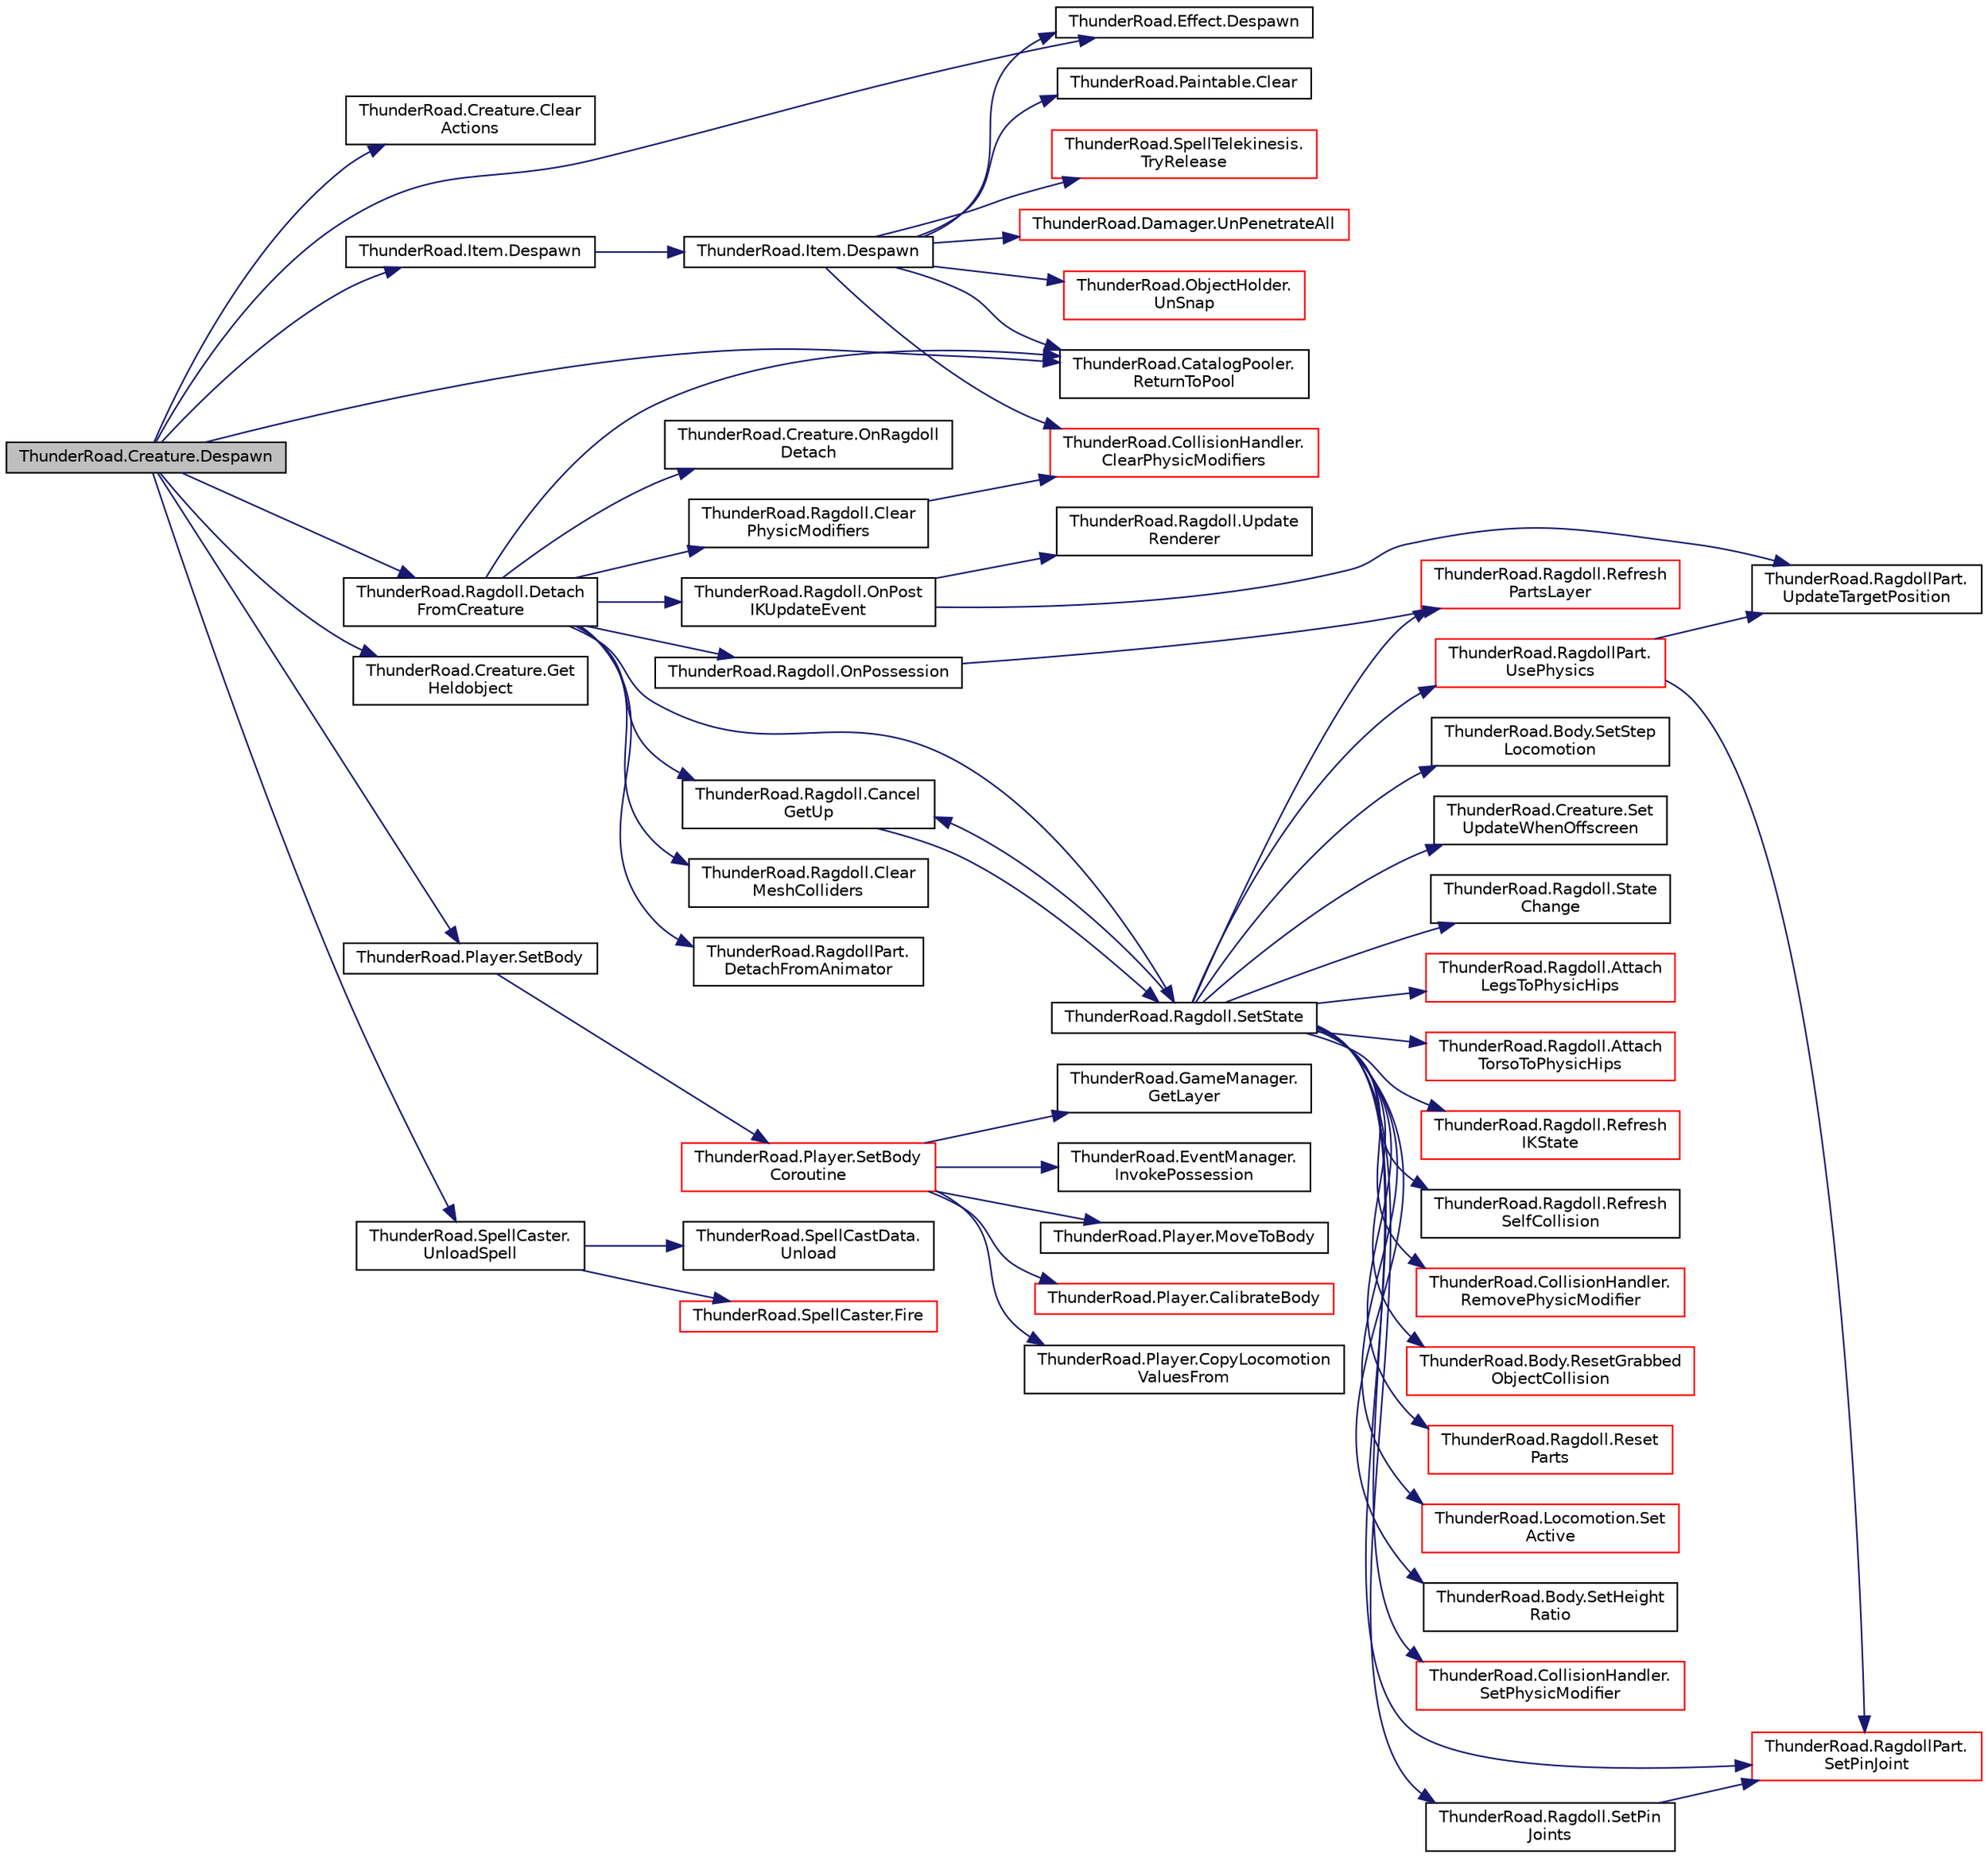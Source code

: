 digraph "ThunderRoad.Creature.Despawn"
{
 // LATEX_PDF_SIZE
  edge [fontname="Helvetica",fontsize="10",labelfontname="Helvetica",labelfontsize="10"];
  node [fontname="Helvetica",fontsize="10",shape=record];
  rankdir="LR";
  Node1 [label="ThunderRoad.Creature.Despawn",height=0.2,width=0.4,color="black", fillcolor="grey75", style="filled", fontcolor="black",tooltip="Despawns this instance."];
  Node1 -> Node2 [color="midnightblue",fontsize="10",style="solid",fontname="Helvetica"];
  Node2 [label="ThunderRoad.Creature.Clear\lActions",height=0.2,width=0.4,color="black", fillcolor="white", style="filled",URL="$class_thunder_road_1_1_creature.html#ac74e26ed2f6e7c4480d62365e5b48c47",tooltip="Clears the actions."];
  Node1 -> Node3 [color="midnightblue",fontsize="10",style="solid",fontname="Helvetica"];
  Node3 [label="ThunderRoad.Effect.Despawn",height=0.2,width=0.4,color="black", fillcolor="white", style="filled",URL="$class_thunder_road_1_1_effect.html#ac6e493020ac6c4135aeae266f8004594",tooltip="Despawns this instance."];
  Node1 -> Node4 [color="midnightblue",fontsize="10",style="solid",fontname="Helvetica"];
  Node4 [label="ThunderRoad.Item.Despawn",height=0.2,width=0.4,color="black", fillcolor="white", style="filled",URL="$class_thunder_road_1_1_item.html#a6bc9fe525c3098357fb3064477cd5d25",tooltip="Despawns the specified delay."];
  Node4 -> Node5 [color="midnightblue",fontsize="10",style="solid",fontname="Helvetica"];
  Node5 [label="ThunderRoad.Item.Despawn",height=0.2,width=0.4,color="black", fillcolor="white", style="filled",URL="$class_thunder_road_1_1_item.html#a6abf7a0bc00f7af7637d9e998bc6b64e",tooltip="Despawns this instance."];
  Node5 -> Node6 [color="midnightblue",fontsize="10",style="solid",fontname="Helvetica"];
  Node6 [label="ThunderRoad.Paintable.Clear",height=0.2,width=0.4,color="black", fillcolor="white", style="filled",URL="$class_thunder_road_1_1_paintable.html#ac8d5a04bf9e92485c895110b2d15a317",tooltip="Clears this instance."];
  Node5 -> Node7 [color="midnightblue",fontsize="10",style="solid",fontname="Helvetica"];
  Node7 [label="ThunderRoad.CollisionHandler.\lClearPhysicModifiers",height=0.2,width=0.4,color="red", fillcolor="white", style="filled",URL="$class_thunder_road_1_1_collision_handler.html#aad7c842f675bc850a9fab4be9bc42aae",tooltip="Clears the physic modifiers."];
  Node5 -> Node3 [color="midnightblue",fontsize="10",style="solid",fontname="Helvetica"];
  Node5 -> Node9 [color="midnightblue",fontsize="10",style="solid",fontname="Helvetica"];
  Node9 [label="ThunderRoad.CatalogPooler.\lReturnToPool",height=0.2,width=0.4,color="black", fillcolor="white", style="filled",URL="$class_thunder_road_1_1_catalog_pooler.html#abd332139fb6f6805b5e1f900ebb2b050",tooltip="Returns to pool."];
  Node5 -> Node10 [color="midnightblue",fontsize="10",style="solid",fontname="Helvetica"];
  Node10 [label="ThunderRoad.SpellTelekinesis.\lTryRelease",height=0.2,width=0.4,color="red", fillcolor="white", style="filled",URL="$class_thunder_road_1_1_spell_telekinesis.html#a7bdbcedcad4520550081bbe13f9d3105",tooltip="Tries the release."];
  Node5 -> Node47 [color="midnightblue",fontsize="10",style="solid",fontname="Helvetica"];
  Node47 [label="ThunderRoad.Damager.UnPenetrateAll",height=0.2,width=0.4,color="red", fillcolor="white", style="filled",URL="$class_thunder_road_1_1_damager.html#a528d5f921eb60bf5695fe265e5223702",tooltip="Uns the penetrate all."];
  Node5 -> Node51 [color="midnightblue",fontsize="10",style="solid",fontname="Helvetica"];
  Node51 [label="ThunderRoad.ObjectHolder.\lUnSnap",height=0.2,width=0.4,color="red", fillcolor="white", style="filled",URL="$class_thunder_road_1_1_object_holder.html#aba8506d2ba878d1dee5e17d7c9738a41",tooltip="Uns the snap."];
  Node1 -> Node53 [color="midnightblue",fontsize="10",style="solid",fontname="Helvetica"];
  Node53 [label="ThunderRoad.Ragdoll.Detach\lFromCreature",height=0.2,width=0.4,color="black", fillcolor="white", style="filled",URL="$class_thunder_road_1_1_ragdoll.html#a2e2236043f74c1e5aa4ce31deb5514c0",tooltip="Detaches from creature."];
  Node53 -> Node54 [color="midnightblue",fontsize="10",style="solid",fontname="Helvetica"];
  Node54 [label="ThunderRoad.Ragdoll.Cancel\lGetUp",height=0.2,width=0.4,color="black", fillcolor="white", style="filled",URL="$class_thunder_road_1_1_ragdoll.html#a610ecf254c36c8406ec58cdb10c2d186",tooltip="Cancels the get up."];
  Node54 -> Node55 [color="midnightblue",fontsize="10",style="solid",fontname="Helvetica"];
  Node55 [label="ThunderRoad.Ragdoll.SetState",height=0.2,width=0.4,color="black", fillcolor="white", style="filled",URL="$class_thunder_road_1_1_ragdoll.html#abaf0aa19c9d52673dab97571d5c8a6bb",tooltip="Sets the state."];
  Node55 -> Node56 [color="midnightblue",fontsize="10",style="solid",fontname="Helvetica"];
  Node56 [label="ThunderRoad.Ragdoll.Attach\lLegsToPhysicHips",height=0.2,width=0.4,color="red", fillcolor="white", style="filled",URL="$class_thunder_road_1_1_ragdoll.html#aae485214f61f6621115b297768be6cb0",tooltip="Attaches the legs to physic hips."];
  Node55 -> Node58 [color="midnightblue",fontsize="10",style="solid",fontname="Helvetica"];
  Node58 [label="ThunderRoad.Ragdoll.Attach\lTorsoToPhysicHips",height=0.2,width=0.4,color="red", fillcolor="white", style="filled",URL="$class_thunder_road_1_1_ragdoll.html#ae5d17dc6143f0c66d2fc2927a9f0c7c2",tooltip="Attaches the torso to physic hips."];
  Node55 -> Node54 [color="midnightblue",fontsize="10",style="solid",fontname="Helvetica"];
  Node55 -> Node59 [color="midnightblue",fontsize="10",style="solid",fontname="Helvetica"];
  Node59 [label="ThunderRoad.Ragdoll.Refresh\lIKState",height=0.2,width=0.4,color="red", fillcolor="white", style="filled",URL="$class_thunder_road_1_1_ragdoll.html#a4a2919a73a4b441770329465e888fefa",tooltip="Refreshes the state of the ik."];
  Node55 -> Node61 [color="midnightblue",fontsize="10",style="solid",fontname="Helvetica"];
  Node61 [label="ThunderRoad.Ragdoll.Refresh\lPartsLayer",height=0.2,width=0.4,color="red", fillcolor="white", style="filled",URL="$class_thunder_road_1_1_ragdoll.html#a719a7e98fd6b50c533792238826b5fa8",tooltip="Refreshes the parts layer."];
  Node55 -> Node63 [color="midnightblue",fontsize="10",style="solid",fontname="Helvetica"];
  Node63 [label="ThunderRoad.Ragdoll.Refresh\lSelfCollision",height=0.2,width=0.4,color="black", fillcolor="white", style="filled",URL="$class_thunder_road_1_1_ragdoll.html#abce0604b71b43c97655a3596466fd485",tooltip="Refreshes the self collision."];
  Node55 -> Node15 [color="midnightblue",fontsize="10",style="solid",fontname="Helvetica"];
  Node15 [label="ThunderRoad.CollisionHandler.\lRemovePhysicModifier",height=0.2,width=0.4,color="red", fillcolor="white", style="filled",URL="$class_thunder_road_1_1_collision_handler.html#a0c22ab9a8eb20a0e65373f111b93362c",tooltip="Removes the physic modifier."];
  Node55 -> Node64 [color="midnightblue",fontsize="10",style="solid",fontname="Helvetica"];
  Node64 [label="ThunderRoad.Body.ResetGrabbed\lObjectCollision",height=0.2,width=0.4,color="red", fillcolor="white", style="filled",URL="$class_thunder_road_1_1_body.html#ab1d0dcd5e0e4c172380d9e7f2ebf701d",tooltip="Resets the grabbed object collision."];
  Node55 -> Node67 [color="midnightblue",fontsize="10",style="solid",fontname="Helvetica"];
  Node67 [label="ThunderRoad.Ragdoll.Reset\lParts",height=0.2,width=0.4,color="red", fillcolor="white", style="filled",URL="$class_thunder_road_1_1_ragdoll.html#a5fff33c54cb29b07133773f1c974d4b4",tooltip="Resets the parts."];
  Node55 -> Node71 [color="midnightblue",fontsize="10",style="solid",fontname="Helvetica"];
  Node71 [label="ThunderRoad.Locomotion.Set\lActive",height=0.2,width=0.4,color="red", fillcolor="white", style="filled",URL="$class_thunder_road_1_1_locomotion.html#a42376933acd3a910da0bf5ca6f8f0cff",tooltip="Sets the active."];
  Node55 -> Node73 [color="midnightblue",fontsize="10",style="solid",fontname="Helvetica"];
  Node73 [label="ThunderRoad.Body.SetHeight\lRatio",height=0.2,width=0.4,color="black", fillcolor="white", style="filled",URL="$class_thunder_road_1_1_body.html#a00f22e177ab021c3f081fc1d5eef733b",tooltip="Sets the height ratio."];
  Node55 -> Node74 [color="midnightblue",fontsize="10",style="solid",fontname="Helvetica"];
  Node74 [label="ThunderRoad.CollisionHandler.\lSetPhysicModifier",height=0.2,width=0.4,color="red", fillcolor="white", style="filled",URL="$class_thunder_road_1_1_collision_handler.html#afcf812201464805f2f65e4cdc3213134",tooltip="Sets the physic modifier."];
  Node55 -> Node76 [color="midnightblue",fontsize="10",style="solid",fontname="Helvetica"];
  Node76 [label="ThunderRoad.RagdollPart.\lSetPinJoint",height=0.2,width=0.4,color="red", fillcolor="white", style="filled",URL="$class_thunder_road_1_1_ragdoll_part.html#a21d4dd742aa88857e741c620986131be",tooltip="Sets the pin joint."];
  Node55 -> Node79 [color="midnightblue",fontsize="10",style="solid",fontname="Helvetica"];
  Node79 [label="ThunderRoad.Ragdoll.SetPin\lJoints",height=0.2,width=0.4,color="black", fillcolor="white", style="filled",URL="$class_thunder_road_1_1_ragdoll.html#ad0a24bd0ceafdce99b22b714a541547e",tooltip="Sets the pin joints."];
  Node79 -> Node76 [color="midnightblue",fontsize="10",style="solid",fontname="Helvetica"];
  Node55 -> Node80 [color="midnightblue",fontsize="10",style="solid",fontname="Helvetica"];
  Node80 [label="ThunderRoad.Body.SetStep\lLocomotion",height=0.2,width=0.4,color="black", fillcolor="white", style="filled",URL="$class_thunder_road_1_1_body.html#a1e839fc506c9973e8223968aa71558ae",tooltip="Sets the step locomotion."];
  Node55 -> Node81 [color="midnightblue",fontsize="10",style="solid",fontname="Helvetica"];
  Node81 [label="ThunderRoad.Creature.Set\lUpdateWhenOffscreen",height=0.2,width=0.4,color="black", fillcolor="white", style="filled",URL="$class_thunder_road_1_1_creature.html#a5d2afee4466c232a3af2243182da6469",tooltip="Sets the update when offscreen."];
  Node55 -> Node82 [color="midnightblue",fontsize="10",style="solid",fontname="Helvetica"];
  Node82 [label="ThunderRoad.Ragdoll.State\lChange",height=0.2,width=0.4,color="black", fillcolor="white", style="filled",URL="$class_thunder_road_1_1_ragdoll.html#aacebc872342f4a8d8f7dae8185334575",tooltip="Delegate StateChange"];
  Node55 -> Node83 [color="midnightblue",fontsize="10",style="solid",fontname="Helvetica"];
  Node83 [label="ThunderRoad.RagdollPart.\lUsePhysics",height=0.2,width=0.4,color="red", fillcolor="white", style="filled",URL="$class_thunder_road_1_1_ragdoll_part.html#aafbc151528ac9b0256b7eace518fdf7f",tooltip="Uses the physics."];
  Node83 -> Node76 [color="midnightblue",fontsize="10",style="solid",fontname="Helvetica"];
  Node83 -> Node87 [color="midnightblue",fontsize="10",style="solid",fontname="Helvetica"];
  Node87 [label="ThunderRoad.RagdollPart.\lUpdateTargetPosition",height=0.2,width=0.4,color="black", fillcolor="white", style="filled",URL="$class_thunder_road_1_1_ragdoll_part.html#aabe8c8d48e10c7e89449bd1deb6bd524",tooltip="Updates the target position."];
  Node53 -> Node88 [color="midnightblue",fontsize="10",style="solid",fontname="Helvetica"];
  Node88 [label="ThunderRoad.Ragdoll.Clear\lMeshColliders",height=0.2,width=0.4,color="black", fillcolor="white", style="filled",URL="$class_thunder_road_1_1_ragdoll.html#abfa9a37f58bb05d61b869a1376412991",tooltip="Clears the mesh colliders."];
  Node53 -> Node89 [color="midnightblue",fontsize="10",style="solid",fontname="Helvetica"];
  Node89 [label="ThunderRoad.Ragdoll.Clear\lPhysicModifiers",height=0.2,width=0.4,color="black", fillcolor="white", style="filled",URL="$class_thunder_road_1_1_ragdoll.html#a177e7d54ba3e2b57002c5cd59fad33ab",tooltip="Clears the physic modifiers."];
  Node89 -> Node7 [color="midnightblue",fontsize="10",style="solid",fontname="Helvetica"];
  Node53 -> Node90 [color="midnightblue",fontsize="10",style="solid",fontname="Helvetica"];
  Node90 [label="ThunderRoad.RagdollPart.\lDetachFromAnimator",height=0.2,width=0.4,color="black", fillcolor="white", style="filled",URL="$class_thunder_road_1_1_ragdoll_part.html#a8709a5ee08f176fc3f5a1c9973bb9ff2",tooltip="Detaches from animator."];
  Node53 -> Node91 [color="midnightblue",fontsize="10",style="solid",fontname="Helvetica"];
  Node91 [label="ThunderRoad.Ragdoll.OnPossession",height=0.2,width=0.4,color="black", fillcolor="white", style="filled",URL="$class_thunder_road_1_1_ragdoll.html#a4afb7c6ad2fb9b85bef64792808572c6",tooltip="Called when [possession]."];
  Node91 -> Node61 [color="midnightblue",fontsize="10",style="solid",fontname="Helvetica"];
  Node53 -> Node92 [color="midnightblue",fontsize="10",style="solid",fontname="Helvetica"];
  Node92 [label="ThunderRoad.Ragdoll.OnPost\lIKUpdateEvent",height=0.2,width=0.4,color="black", fillcolor="white", style="filled",URL="$class_thunder_road_1_1_ragdoll.html#a56b0880ed41337ad16827bad6073e832",tooltip="Called when [post ik update event]."];
  Node92 -> Node93 [color="midnightblue",fontsize="10",style="solid",fontname="Helvetica"];
  Node93 [label="ThunderRoad.Ragdoll.Update\lRenderer",height=0.2,width=0.4,color="black", fillcolor="white", style="filled",URL="$class_thunder_road_1_1_ragdoll.html#ae8f6da374622676cc9d0972dc39cfca1",tooltip="Updates the renderer."];
  Node92 -> Node87 [color="midnightblue",fontsize="10",style="solid",fontname="Helvetica"];
  Node53 -> Node94 [color="midnightblue",fontsize="10",style="solid",fontname="Helvetica"];
  Node94 [label="ThunderRoad.Creature.OnRagdoll\lDetach",height=0.2,width=0.4,color="black", fillcolor="white", style="filled",URL="$class_thunder_road_1_1_creature.html#a6a788085ee7be9c95868703a79363296",tooltip="Called when [ragdoll detach]."];
  Node53 -> Node9 [color="midnightblue",fontsize="10",style="solid",fontname="Helvetica"];
  Node53 -> Node55 [color="midnightblue",fontsize="10",style="solid",fontname="Helvetica"];
  Node1 -> Node95 [color="midnightblue",fontsize="10",style="solid",fontname="Helvetica"];
  Node95 [label="ThunderRoad.Creature.Get\lHeldobject",height=0.2,width=0.4,color="black", fillcolor="white", style="filled",URL="$class_thunder_road_1_1_creature.html#a494221977ba15283dc2d54acd8e9bebf",tooltip="Gets the heldobject."];
  Node1 -> Node9 [color="midnightblue",fontsize="10",style="solid",fontname="Helvetica"];
  Node1 -> Node96 [color="midnightblue",fontsize="10",style="solid",fontname="Helvetica"];
  Node96 [label="ThunderRoad.Player.SetBody",height=0.2,width=0.4,color="black", fillcolor="white", style="filled",URL="$class_thunder_road_1_1_player.html#ab422429fdf137125600ff468380e188e",tooltip="Sets the body."];
  Node96 -> Node97 [color="midnightblue",fontsize="10",style="solid",fontname="Helvetica"];
  Node97 [label="ThunderRoad.Player.SetBody\lCoroutine",height=0.2,width=0.4,color="red", fillcolor="white", style="filled",URL="$class_thunder_road_1_1_player.html#a81ee86e0ef9a7b346afe02053b4837f5",tooltip="Sets the body coroutine."];
  Node97 -> Node98 [color="midnightblue",fontsize="10",style="solid",fontname="Helvetica"];
  Node98 [label="ThunderRoad.Player.CalibrateBody",height=0.2,width=0.4,color="red", fillcolor="white", style="filled",URL="$class_thunder_road_1_1_player.html#a6b5380cf00142223271979a8e9b59ccc",tooltip="Calibrates the body."];
  Node97 -> Node101 [color="midnightblue",fontsize="10",style="solid",fontname="Helvetica"];
  Node101 [label="ThunderRoad.Player.CopyLocomotion\lValuesFrom",height=0.2,width=0.4,color="black", fillcolor="white", style="filled",URL="$class_thunder_road_1_1_player.html#ac71e62c7cca90dfba098b4dc8a30a0dd",tooltip="Copies the locomotion values from."];
  Node97 -> Node21 [color="midnightblue",fontsize="10",style="solid",fontname="Helvetica"];
  Node21 [label="ThunderRoad.GameManager.\lGetLayer",height=0.2,width=0.4,color="black", fillcolor="white", style="filled",URL="$class_thunder_road_1_1_game_manager.html#a4b7e3521ff92f30374062207b6e30352",tooltip="Gets the layer."];
  Node97 -> Node102 [color="midnightblue",fontsize="10",style="solid",fontname="Helvetica"];
  Node102 [label="ThunderRoad.EventManager.\lInvokePossession",height=0.2,width=0.4,color="black", fillcolor="white", style="filled",URL="$class_thunder_road_1_1_event_manager.html#a9e4a4c5913907c3ac03f6b40d401fb19",tooltip="Invokes the possession."];
  Node97 -> Node103 [color="midnightblue",fontsize="10",style="solid",fontname="Helvetica"];
  Node103 [label="ThunderRoad.Player.MoveToBody",height=0.2,width=0.4,color="black", fillcolor="white", style="filled",URL="$class_thunder_road_1_1_player.html#a82ec5ad086c968f63714aa6308a6ea0e",tooltip="Moves to body."];
  Node1 -> Node113 [color="midnightblue",fontsize="10",style="solid",fontname="Helvetica"];
  Node113 [label="ThunderRoad.SpellCaster.\lUnloadSpell",height=0.2,width=0.4,color="black", fillcolor="white", style="filled",URL="$class_thunder_road_1_1_spell_caster.html#acc2dc33e66bdba71b6c052299819fea2",tooltip="Unloads the spell."];
  Node113 -> Node114 [color="midnightblue",fontsize="10",style="solid",fontname="Helvetica"];
  Node114 [label="ThunderRoad.SpellCaster.Fire",height=0.2,width=0.4,color="red", fillcolor="white", style="filled",URL="$class_thunder_road_1_1_spell_caster.html#a3cb2e2bd8ee15abb0aa756d16f92fd69",tooltip="Fires the specified active."];
  Node113 -> Node117 [color="midnightblue",fontsize="10",style="solid",fontname="Helvetica"];
  Node117 [label="ThunderRoad.SpellCastData.\lUnload",height=0.2,width=0.4,color="black", fillcolor="white", style="filled",URL="$class_thunder_road_1_1_spell_cast_data.html#a3c8266217b86697e9e7545c8ab835293",tooltip="Unloads this instance."];
}
